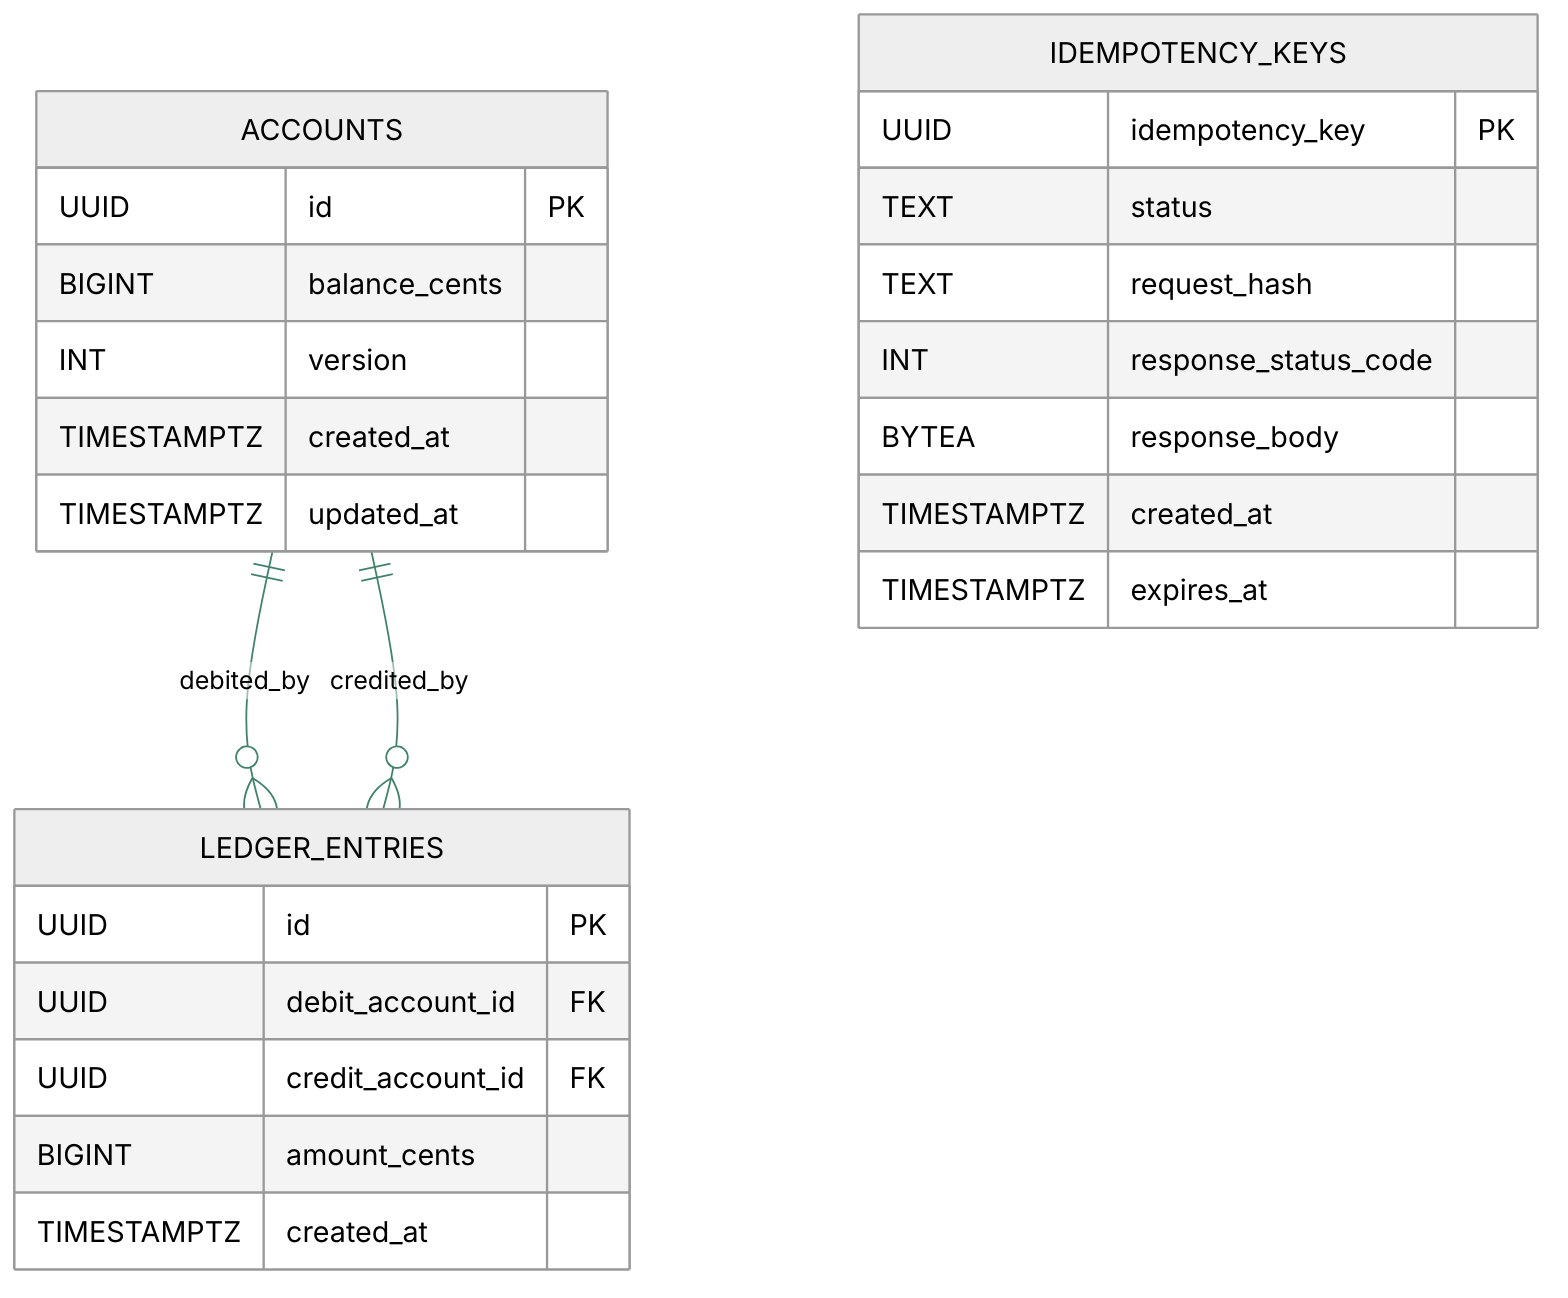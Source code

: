 %%{init: {"theme":"neutral","themeVariables":{
  "fontFamily":"Inter",
  "primaryColor":"#40826D","primaryBorderColor":"#40826D","primaryTextColor":"#0a0a0a",
  "lineColor":"#40826D","tertiaryColor":"#ffffff"}}}%%
erDiagram
  ACCOUNTS {
    UUID id PK
    BIGINT balance_cents
    INT version
    TIMESTAMPTZ created_at
    TIMESTAMPTZ updated_at
  }

  LEDGER_ENTRIES {
    UUID id PK
    UUID debit_account_id FK
    UUID credit_account_id FK
    BIGINT amount_cents
    TIMESTAMPTZ created_at
  }

  IDEMPOTENCY_KEYS {
    UUID idempotency_key PK
    TEXT status
    TEXT request_hash
    INT response_status_code
    BYTEA response_body
    TIMESTAMPTZ created_at
    TIMESTAMPTZ expires_at
  }

  ACCOUNTS ||--o{ LEDGER_ENTRIES : debited_by
  ACCOUNTS ||--o{ LEDGER_ENTRIES : credited_by